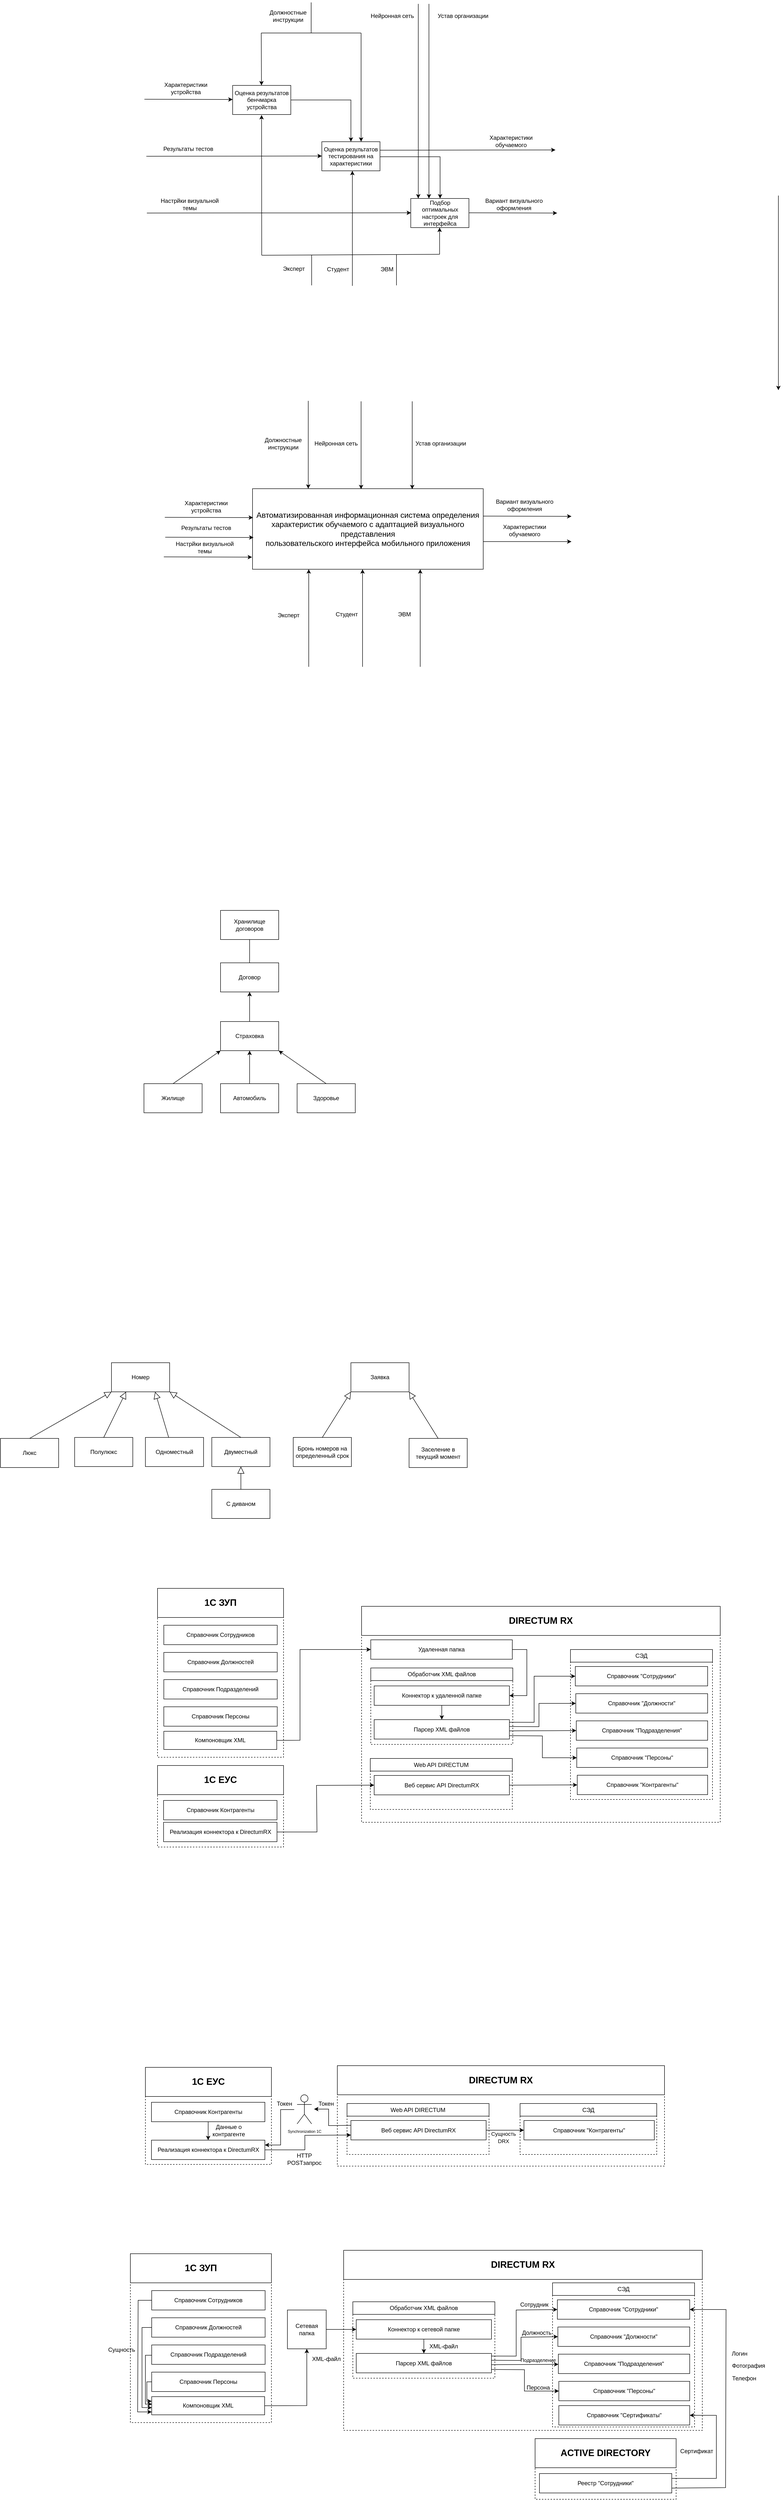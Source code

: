 <mxfile version="24.0.5" type="github">
  <diagram name="Page-1" id="gelu6Epa7kTJqXeX9UKj">
    <mxGraphModel dx="1830" dy="3981" grid="0" gridSize="10" guides="1" tooltips="1" connect="1" arrows="1" fold="1" page="0" pageScale="1" pageWidth="827" pageHeight="1169" math="0" shadow="0">
      <root>
        <mxCell id="0" />
        <mxCell id="1" parent="0" />
        <mxCell id="Q_GU_YZRETxvtpmEiv-W-10" value="" style="rounded=0;whiteSpace=wrap;html=1;dashed=1;" parent="1" vertex="1">
          <mxGeometry x="595" y="1414.5" width="675" height="207" as="geometry" />
        </mxCell>
        <mxCell id="Wg8cdeqQvcbBTD9FfNea-1" value="" style="rounded=0;whiteSpace=wrap;html=1;dashed=1;" parent="1" vertex="1">
          <mxGeometry x="224" y="796" width="260" height="168" as="geometry" />
        </mxCell>
        <mxCell id="Wg8cdeqQvcbBTD9FfNea-2" value="&lt;b&gt;&lt;font style=&quot;font-size: 19px;&quot;&gt;1С ЕУС&lt;/font&gt;&lt;/b&gt;" style="rounded=0;whiteSpace=wrap;html=1;" parent="1" vertex="1">
          <mxGeometry x="224" y="796" width="260" height="60" as="geometry" />
        </mxCell>
        <mxCell id="lsx9GKsQaSSjaxy5WQpj-1" value="Номер" style="rounded=0;whiteSpace=wrap;html=1;" parent="1" vertex="1">
          <mxGeometry x="129" y="-34" width="120" height="60" as="geometry" />
        </mxCell>
        <mxCell id="lsx9GKsQaSSjaxy5WQpj-2" value="Люкс" style="rounded=0;whiteSpace=wrap;html=1;" parent="1" vertex="1">
          <mxGeometry x="-100" y="122" width="120" height="60" as="geometry" />
        </mxCell>
        <mxCell id="lsx9GKsQaSSjaxy5WQpj-3" value="Полулюкс" style="rounded=0;whiteSpace=wrap;html=1;" parent="1" vertex="1">
          <mxGeometry x="53" y="120" width="120" height="60" as="geometry" />
        </mxCell>
        <mxCell id="lsx9GKsQaSSjaxy5WQpj-4" value="Одноместный" style="rounded=0;whiteSpace=wrap;html=1;" parent="1" vertex="1">
          <mxGeometry x="199" y="120" width="120" height="60" as="geometry" />
        </mxCell>
        <mxCell id="lsx9GKsQaSSjaxy5WQpj-5" value="Двуместный" style="rounded=0;whiteSpace=wrap;html=1;" parent="1" vertex="1">
          <mxGeometry x="336" y="120" width="120" height="60" as="geometry" />
        </mxCell>
        <mxCell id="lsx9GKsQaSSjaxy5WQpj-6" value="С диваном" style="rounded=0;whiteSpace=wrap;html=1;" parent="1" vertex="1">
          <mxGeometry x="336" y="227" width="120" height="60" as="geometry" />
        </mxCell>
        <mxCell id="lsx9GKsQaSSjaxy5WQpj-12" value="Заявка" style="rounded=0;whiteSpace=wrap;html=1;" parent="1" vertex="1">
          <mxGeometry x="623" y="-34" width="120" height="60" as="geometry" />
        </mxCell>
        <mxCell id="lsx9GKsQaSSjaxy5WQpj-14" value="Бронь номеров на определенный срок" style="rounded=0;whiteSpace=wrap;html=1;" parent="1" vertex="1">
          <mxGeometry x="504" y="120" width="120" height="60" as="geometry" />
        </mxCell>
        <mxCell id="lsx9GKsQaSSjaxy5WQpj-15" value="Заселение в текущий момент" style="rounded=0;whiteSpace=wrap;html=1;" parent="1" vertex="1">
          <mxGeometry x="743" y="122" width="120" height="60" as="geometry" />
        </mxCell>
        <mxCell id="oyQbFAzgdjEaKiGW0z0I-9" style="edgeStyle=orthogonalEdgeStyle;rounded=0;orthogonalLoop=1;jettySize=auto;html=1;exitX=0.5;exitY=0;exitDx=0;exitDy=0;entryX=0.5;entryY=1;entryDx=0;entryDy=0;" parent="1" source="oyQbFAzgdjEaKiGW0z0I-1" target="oyQbFAzgdjEaKiGW0z0I-8" edge="1">
          <mxGeometry relative="1" as="geometry" />
        </mxCell>
        <mxCell id="oyQbFAzgdjEaKiGW0z0I-1" value="Страховка" style="rounded=0;whiteSpace=wrap;html=1;" parent="1" vertex="1">
          <mxGeometry x="354" y="-737" width="120" height="60" as="geometry" />
        </mxCell>
        <mxCell id="oyQbFAzgdjEaKiGW0z0I-2" value="Жилище" style="rounded=0;whiteSpace=wrap;html=1;" parent="1" vertex="1">
          <mxGeometry x="196" y="-609" width="120" height="60" as="geometry" />
        </mxCell>
        <mxCell id="oyQbFAzgdjEaKiGW0z0I-6" style="edgeStyle=orthogonalEdgeStyle;rounded=0;orthogonalLoop=1;jettySize=auto;html=1;exitX=0.5;exitY=0;exitDx=0;exitDy=0;entryX=0.5;entryY=1;entryDx=0;entryDy=0;" parent="1" source="oyQbFAzgdjEaKiGW0z0I-3" target="oyQbFAzgdjEaKiGW0z0I-1" edge="1">
          <mxGeometry relative="1" as="geometry" />
        </mxCell>
        <mxCell id="oyQbFAzgdjEaKiGW0z0I-3" value="Автомобиль" style="rounded=0;whiteSpace=wrap;html=1;" parent="1" vertex="1">
          <mxGeometry x="354" y="-609" width="120" height="60" as="geometry" />
        </mxCell>
        <mxCell id="oyQbFAzgdjEaKiGW0z0I-4" value="Здоровье" style="rounded=0;whiteSpace=wrap;html=1;" parent="1" vertex="1">
          <mxGeometry x="512" y="-609" width="120" height="60" as="geometry" />
        </mxCell>
        <mxCell id="oyQbFAzgdjEaKiGW0z0I-5" value="" style="endArrow=classic;html=1;rounded=0;exitX=0.5;exitY=0;exitDx=0;exitDy=0;entryX=0;entryY=1;entryDx=0;entryDy=0;" parent="1" source="oyQbFAzgdjEaKiGW0z0I-2" target="oyQbFAzgdjEaKiGW0z0I-1" edge="1">
          <mxGeometry width="50" height="50" relative="1" as="geometry">
            <mxPoint x="331" y="-620" as="sourcePoint" />
            <mxPoint x="381" y="-670" as="targetPoint" />
          </mxGeometry>
        </mxCell>
        <mxCell id="oyQbFAzgdjEaKiGW0z0I-7" value="" style="endArrow=classic;html=1;rounded=0;exitX=0.5;exitY=0;exitDx=0;exitDy=0;entryX=1;entryY=1;entryDx=0;entryDy=0;" parent="1" source="oyQbFAzgdjEaKiGW0z0I-4" target="oyQbFAzgdjEaKiGW0z0I-1" edge="1">
          <mxGeometry width="50" height="50" relative="1" as="geometry">
            <mxPoint x="472" y="-628" as="sourcePoint" />
            <mxPoint x="522" y="-678" as="targetPoint" />
          </mxGeometry>
        </mxCell>
        <mxCell id="oyQbFAzgdjEaKiGW0z0I-8" value="Договор" style="rounded=0;whiteSpace=wrap;html=1;" parent="1" vertex="1">
          <mxGeometry x="354" y="-858" width="120" height="60" as="geometry" />
        </mxCell>
        <mxCell id="oyQbFAzgdjEaKiGW0z0I-10" value="Хранилище договоров" style="rounded=0;whiteSpace=wrap;html=1;" parent="1" vertex="1">
          <mxGeometry x="354" y="-966" width="120" height="60" as="geometry" />
        </mxCell>
        <mxCell id="oyQbFAzgdjEaKiGW0z0I-12" value="" style="endArrow=none;html=1;rounded=0;entryX=0.5;entryY=1;entryDx=0;entryDy=0;exitX=0.5;exitY=0;exitDx=0;exitDy=0;" parent="1" source="oyQbFAzgdjEaKiGW0z0I-8" target="oyQbFAzgdjEaKiGW0z0I-10" edge="1">
          <mxGeometry width="50" height="50" relative="1" as="geometry">
            <mxPoint x="326" y="-788" as="sourcePoint" />
            <mxPoint x="376" y="-838" as="targetPoint" />
          </mxGeometry>
        </mxCell>
        <mxCell id="6N5KSUoRtckZIOzq281k-1" value="" style="endArrow=block;endFill=0;endSize=12;html=1;rounded=0;exitX=0.5;exitY=0;exitDx=0;exitDy=0;entryX=0;entryY=1;entryDx=0;entryDy=0;" parent="1" source="lsx9GKsQaSSjaxy5WQpj-2" target="lsx9GKsQaSSjaxy5WQpj-1" edge="1">
          <mxGeometry width="160" relative="1" as="geometry">
            <mxPoint x="-73" y="245" as="sourcePoint" />
            <mxPoint x="87" y="245" as="targetPoint" />
          </mxGeometry>
        </mxCell>
        <mxCell id="6N5KSUoRtckZIOzq281k-2" value="" style="endArrow=block;endFill=0;endSize=12;html=1;rounded=0;exitX=0.5;exitY=0;exitDx=0;exitDy=0;entryX=0.25;entryY=1;entryDx=0;entryDy=0;" parent="1" source="lsx9GKsQaSSjaxy5WQpj-3" target="lsx9GKsQaSSjaxy5WQpj-1" edge="1">
          <mxGeometry width="160" relative="1" as="geometry">
            <mxPoint x="-30" y="132" as="sourcePoint" />
            <mxPoint x="139" y="36" as="targetPoint" />
          </mxGeometry>
        </mxCell>
        <mxCell id="6N5KSUoRtckZIOzq281k-3" value="" style="endArrow=block;endFill=0;endSize=12;html=1;rounded=0;exitX=0.4;exitY=0;exitDx=0;exitDy=0;entryX=0.75;entryY=1;entryDx=0;entryDy=0;exitPerimeter=0;" parent="1" source="lsx9GKsQaSSjaxy5WQpj-4" target="lsx9GKsQaSSjaxy5WQpj-1" edge="1">
          <mxGeometry width="160" relative="1" as="geometry">
            <mxPoint x="123" y="130" as="sourcePoint" />
            <mxPoint x="169" y="36" as="targetPoint" />
          </mxGeometry>
        </mxCell>
        <mxCell id="6N5KSUoRtckZIOzq281k-4" value="" style="endArrow=block;endFill=0;endSize=12;html=1;rounded=0;exitX=0.5;exitY=0;exitDx=0;exitDy=0;entryX=1;entryY=1;entryDx=0;entryDy=0;" parent="1" source="lsx9GKsQaSSjaxy5WQpj-5" target="lsx9GKsQaSSjaxy5WQpj-1" edge="1">
          <mxGeometry width="160" relative="1" as="geometry">
            <mxPoint x="257" y="130" as="sourcePoint" />
            <mxPoint x="229" y="36" as="targetPoint" />
          </mxGeometry>
        </mxCell>
        <mxCell id="6N5KSUoRtckZIOzq281k-5" value="" style="endArrow=block;endFill=0;endSize=12;html=1;rounded=0;exitX=0.5;exitY=0;exitDx=0;exitDy=0;entryX=0.5;entryY=1;entryDx=0;entryDy=0;" parent="1" source="lsx9GKsQaSSjaxy5WQpj-6" target="lsx9GKsQaSSjaxy5WQpj-5" edge="1">
          <mxGeometry width="160" relative="1" as="geometry">
            <mxPoint x="406" y="130" as="sourcePoint" />
            <mxPoint x="381" y="211" as="targetPoint" />
          </mxGeometry>
        </mxCell>
        <mxCell id="6N5KSUoRtckZIOzq281k-7" value="" style="endArrow=block;endFill=0;endSize=12;html=1;rounded=0;entryX=0;entryY=1;entryDx=0;entryDy=0;exitX=0.5;exitY=0;exitDx=0;exitDy=0;" parent="1" source="lsx9GKsQaSSjaxy5WQpj-14" target="lsx9GKsQaSSjaxy5WQpj-12" edge="1">
          <mxGeometry width="160" relative="1" as="geometry">
            <mxPoint x="332" y="122" as="sourcePoint" />
            <mxPoint x="492" y="122" as="targetPoint" />
          </mxGeometry>
        </mxCell>
        <mxCell id="6N5KSUoRtckZIOzq281k-8" value="" style="endArrow=block;endFill=0;endSize=12;html=1;rounded=0;entryX=1;entryY=1;entryDx=0;entryDy=0;exitX=0.5;exitY=0;exitDx=0;exitDy=0;" parent="1" source="lsx9GKsQaSSjaxy5WQpj-15" target="lsx9GKsQaSSjaxy5WQpj-12" edge="1">
          <mxGeometry width="160" relative="1" as="geometry">
            <mxPoint x="574" y="130" as="sourcePoint" />
            <mxPoint x="633" y="36" as="targetPoint" />
          </mxGeometry>
        </mxCell>
        <mxCell id="-ynzB96KipkDcy184xXd-1" value="" style="rounded=0;whiteSpace=wrap;html=1;dashed=1;" parent="1" vertex="1">
          <mxGeometry x="224" y="431" width="260" height="348" as="geometry" />
        </mxCell>
        <mxCell id="-ynzB96KipkDcy184xXd-2" value="&lt;b&gt;&lt;font style=&quot;font-size: 19px;&quot;&gt;1C ЗУП&lt;/font&gt;&lt;/b&gt;" style="rounded=0;whiteSpace=wrap;html=1;" parent="1" vertex="1">
          <mxGeometry x="224" y="431" width="260" height="60" as="geometry" />
        </mxCell>
        <mxCell id="-ynzB96KipkDcy184xXd-3" value="Справочник Сотрудников" style="rounded=0;whiteSpace=wrap;html=1;" parent="1" vertex="1">
          <mxGeometry x="237" y="507" width="234" height="40" as="geometry" />
        </mxCell>
        <mxCell id="-ynzB96KipkDcy184xXd-4" value="Справочник Должностей" style="rounded=0;whiteSpace=wrap;html=1;" parent="1" vertex="1">
          <mxGeometry x="237" y="563" width="234" height="40" as="geometry" />
        </mxCell>
        <mxCell id="-ynzB96KipkDcy184xXd-5" value="Справочник Подразделений" style="rounded=0;whiteSpace=wrap;html=1;" parent="1" vertex="1">
          <mxGeometry x="237" y="619" width="234" height="40" as="geometry" />
        </mxCell>
        <mxCell id="-ynzB96KipkDcy184xXd-6" value="Справочник Персоны" style="rounded=0;whiteSpace=wrap;html=1;" parent="1" vertex="1">
          <mxGeometry x="237" y="675" width="234" height="40" as="geometry" />
        </mxCell>
        <mxCell id="-ynzB96KipkDcy184xXd-7" value="Справочник Контрагенты" style="rounded=0;whiteSpace=wrap;html=1;" parent="1" vertex="1">
          <mxGeometry x="236.5" y="868" width="234" height="40" as="geometry" />
        </mxCell>
        <mxCell id="-ynzB96KipkDcy184xXd-8" value="Реализация коннектора к DirectumRX" style="rounded=0;whiteSpace=wrap;html=1;" parent="1" vertex="1">
          <mxGeometry x="236.5" y="913" width="234" height="40" as="geometry" />
        </mxCell>
        <mxCell id="-ynzB96KipkDcy184xXd-9" value="" style="rounded=0;whiteSpace=wrap;html=1;dashed=1;" parent="1" vertex="1">
          <mxGeometry x="645" y="468" width="740" height="445" as="geometry" />
        </mxCell>
        <mxCell id="-ynzB96KipkDcy184xXd-10" value="&lt;b&gt;&lt;font style=&quot;font-size: 19px;&quot;&gt;DIRECTUM RX&lt;/font&gt;&lt;/b&gt;" style="rounded=0;whiteSpace=wrap;html=1;" parent="1" vertex="1">
          <mxGeometry x="645" y="468" width="740" height="60" as="geometry" />
        </mxCell>
        <mxCell id="-ynzB96KipkDcy184xXd-11" value="" style="rounded=0;whiteSpace=wrap;html=1;dashed=1;" parent="1" vertex="1">
          <mxGeometry x="663" y="781.5" width="293" height="105" as="geometry" />
        </mxCell>
        <mxCell id="-ynzB96KipkDcy184xXd-12" value="Web API DIRECTUM" style="rounded=0;whiteSpace=wrap;html=1;" parent="1" vertex="1">
          <mxGeometry x="663" y="781.5" width="293" height="26" as="geometry" />
        </mxCell>
        <mxCell id="-ynzB96KipkDcy184xXd-13" value="Веб сервис API DirectumRX" style="rounded=0;whiteSpace=wrap;html=1;" parent="1" vertex="1">
          <mxGeometry x="671" y="816.5" width="279" height="40" as="geometry" />
        </mxCell>
        <mxCell id="-ynzB96KipkDcy184xXd-15" value="" style="rounded=0;whiteSpace=wrap;html=1;dashed=1;" parent="1" vertex="1">
          <mxGeometry x="664" y="621" width="293" height="131.5" as="geometry" />
        </mxCell>
        <mxCell id="-ynzB96KipkDcy184xXd-16" value="Обработчик XML файлов" style="rounded=0;whiteSpace=wrap;html=1;" parent="1" vertex="1">
          <mxGeometry x="664" y="595" width="293" height="26" as="geometry" />
        </mxCell>
        <mxCell id="-ynzB96KipkDcy184xXd-14" value="Коннектор к удаленной папке" style="rounded=0;whiteSpace=wrap;html=1;" parent="1" vertex="1">
          <mxGeometry x="671" y="632" width="279" height="40" as="geometry" />
        </mxCell>
        <mxCell id="-ynzB96KipkDcy184xXd-17" value="Парсер XML файлов" style="rounded=0;whiteSpace=wrap;html=1;" parent="1" vertex="1">
          <mxGeometry x="671" y="701.5" width="279" height="40" as="geometry" />
        </mxCell>
        <mxCell id="-ynzB96KipkDcy184xXd-18" value="" style="rounded=0;whiteSpace=wrap;html=1;dashed=1;" parent="1" vertex="1">
          <mxGeometry x="1076" y="557" width="293" height="309" as="geometry" />
        </mxCell>
        <mxCell id="-ynzB96KipkDcy184xXd-19" value="СЭД" style="rounded=0;whiteSpace=wrap;html=1;" parent="1" vertex="1">
          <mxGeometry x="1076" y="557" width="293" height="26" as="geometry" />
        </mxCell>
        <mxCell id="-ynzB96KipkDcy184xXd-26" value="Справочник &quot;Сотрудники&quot;" style="rounded=0;whiteSpace=wrap;html=1;" parent="1" vertex="1">
          <mxGeometry x="1086" y="592" width="273" height="40" as="geometry" />
        </mxCell>
        <mxCell id="-ynzB96KipkDcy184xXd-27" value="Справочник &quot;Должности&quot;" style="rounded=0;whiteSpace=wrap;html=1;" parent="1" vertex="1">
          <mxGeometry x="1087" y="648" width="272" height="40" as="geometry" />
        </mxCell>
        <mxCell id="-ynzB96KipkDcy184xXd-28" value="Справочник &quot;Подразделения&quot;" style="rounded=0;whiteSpace=wrap;html=1;" parent="1" vertex="1">
          <mxGeometry x="1088" y="704" width="271" height="40" as="geometry" />
        </mxCell>
        <mxCell id="-ynzB96KipkDcy184xXd-29" value="Справочник &quot;Персоны&quot;" style="rounded=0;whiteSpace=wrap;html=1;" parent="1" vertex="1">
          <mxGeometry x="1089" y="760" width="270" height="40" as="geometry" />
        </mxCell>
        <mxCell id="-ynzB96KipkDcy184xXd-30" value="Справочник &quot;Контрагенты&quot;" style="rounded=0;whiteSpace=wrap;html=1;" parent="1" vertex="1">
          <mxGeometry x="1090" y="816" width="269" height="40" as="geometry" />
        </mxCell>
        <mxCell id="-ynzB96KipkDcy184xXd-32" value="" style="endArrow=classic;html=1;rounded=0;exitX=0.5;exitY=1;exitDx=0;exitDy=0;entryX=0.5;entryY=0;entryDx=0;entryDy=0;" parent="1" source="-ynzB96KipkDcy184xXd-14" target="-ynzB96KipkDcy184xXd-17" edge="1">
          <mxGeometry width="50" height="50" relative="1" as="geometry">
            <mxPoint x="807" y="723.5" as="sourcePoint" />
            <mxPoint x="857" y="673.5" as="targetPoint" />
          </mxGeometry>
        </mxCell>
        <mxCell id="-ynzB96KipkDcy184xXd-33" value="" style="endArrow=classic;html=1;rounded=0;exitX=1;exitY=0.5;exitDx=0;exitDy=0;entryX=0;entryY=0.5;entryDx=0;entryDy=0;" parent="1" source="-ynzB96KipkDcy184xXd-8" target="-ynzB96KipkDcy184xXd-13" edge="1">
          <mxGeometry width="50" height="50" relative="1" as="geometry">
            <mxPoint x="781" y="758" as="sourcePoint" />
            <mxPoint x="831" y="708" as="targetPoint" />
            <Array as="points">
              <mxPoint x="553" y="933" />
              <mxPoint x="552" y="837" />
            </Array>
          </mxGeometry>
        </mxCell>
        <mxCell id="-ynzB96KipkDcy184xXd-34" value="" style="endArrow=classic;html=1;rounded=0;exitX=1;exitY=0.5;exitDx=0;exitDy=0;entryX=0;entryY=0.5;entryDx=0;entryDy=0;" parent="1" source="-ynzB96KipkDcy184xXd-13" target="-ynzB96KipkDcy184xXd-30" edge="1">
          <mxGeometry width="50" height="50" relative="1" as="geometry">
            <mxPoint x="781" y="657" as="sourcePoint" />
            <mxPoint x="831" y="607" as="targetPoint" />
          </mxGeometry>
        </mxCell>
        <mxCell id="-ynzB96KipkDcy184xXd-35" value="" style="endArrow=classic;html=1;rounded=0;exitX=1.002;exitY=0.354;exitDx=0;exitDy=0;entryX=0;entryY=0.5;entryDx=0;entryDy=0;exitPerimeter=0;" parent="1" source="-ynzB96KipkDcy184xXd-17" target="-ynzB96KipkDcy184xXd-27" edge="1">
          <mxGeometry width="50" height="50" relative="1" as="geometry">
            <mxPoint x="781" y="771" as="sourcePoint" />
            <mxPoint x="831" y="721" as="targetPoint" />
            <Array as="points">
              <mxPoint x="1011" y="716" />
              <mxPoint x="1011" y="668" />
            </Array>
          </mxGeometry>
        </mxCell>
        <mxCell id="-ynzB96KipkDcy184xXd-36" value="" style="endArrow=classic;html=1;rounded=0;exitX=1;exitY=0.134;exitDx=0;exitDy=0;entryX=0;entryY=0.5;entryDx=0;entryDy=0;exitPerimeter=0;" parent="1" source="-ynzB96KipkDcy184xXd-17" target="-ynzB96KipkDcy184xXd-26" edge="1">
          <mxGeometry width="50" height="50" relative="1" as="geometry">
            <mxPoint x="954" y="642" as="sourcePoint" />
            <mxPoint x="1004" y="592" as="targetPoint" />
            <Array as="points">
              <mxPoint x="1001" y="707" />
              <mxPoint x="1001" y="612" />
            </Array>
          </mxGeometry>
        </mxCell>
        <mxCell id="-ynzB96KipkDcy184xXd-38" value="" style="endArrow=classic;html=1;rounded=0;exitX=1.002;exitY=0.578;exitDx=0;exitDy=0;entryX=0;entryY=0.5;entryDx=0;entryDy=0;exitPerimeter=0;" parent="1" source="-ynzB96KipkDcy184xXd-17" target="-ynzB96KipkDcy184xXd-28" edge="1">
          <mxGeometry width="50" height="50" relative="1" as="geometry">
            <mxPoint x="971" y="794" as="sourcePoint" />
            <mxPoint x="1021" y="744" as="targetPoint" />
          </mxGeometry>
        </mxCell>
        <mxCell id="-ynzB96KipkDcy184xXd-39" value="" style="endArrow=classic;html=1;rounded=0;exitX=0.999;exitY=0.826;exitDx=0;exitDy=0;exitPerimeter=0;entryX=0;entryY=0.5;entryDx=0;entryDy=0;" parent="1" source="-ynzB96KipkDcy184xXd-17" target="-ynzB96KipkDcy184xXd-29" edge="1">
          <mxGeometry width="50" height="50" relative="1" as="geometry">
            <mxPoint x="994" y="799" as="sourcePoint" />
            <mxPoint x="1044" y="749" as="targetPoint" />
            <Array as="points">
              <mxPoint x="1018" y="735" />
              <mxPoint x="1018" y="780" />
            </Array>
          </mxGeometry>
        </mxCell>
        <mxCell id="-ynzB96KipkDcy184xXd-40" value="Удаленная папка" style="rounded=0;whiteSpace=wrap;html=1;" parent="1" vertex="1">
          <mxGeometry x="664" y="537" width="292" height="40" as="geometry" />
        </mxCell>
        <mxCell id="-ynzB96KipkDcy184xXd-41" value="" style="endArrow=classic;html=1;rounded=0;exitX=1;exitY=0.5;exitDx=0;exitDy=0;entryX=1;entryY=0.5;entryDx=0;entryDy=0;" parent="1" source="-ynzB96KipkDcy184xXd-40" target="-ynzB96KipkDcy184xXd-14" edge="1">
          <mxGeometry width="50" height="50" relative="1" as="geometry">
            <mxPoint x="972" y="599" as="sourcePoint" />
            <mxPoint x="1022" y="549" as="targetPoint" />
            <Array as="points">
              <mxPoint x="986" y="557" />
              <mxPoint x="986" y="652" />
            </Array>
          </mxGeometry>
        </mxCell>
        <mxCell id="-ynzB96KipkDcy184xXd-43" value="Компоновщик XML" style="rounded=0;whiteSpace=wrap;html=1;" parent="1" vertex="1">
          <mxGeometry x="237" y="725.5" width="233" height="37.5" as="geometry" />
        </mxCell>
        <mxCell id="-ynzB96KipkDcy184xXd-44" value="" style="endArrow=classic;html=1;rounded=0;exitX=1;exitY=0.5;exitDx=0;exitDy=0;entryX=0;entryY=0.5;entryDx=0;entryDy=0;" parent="1" source="-ynzB96KipkDcy184xXd-43" target="-ynzB96KipkDcy184xXd-40" edge="1">
          <mxGeometry width="50" height="50" relative="1" as="geometry">
            <mxPoint x="524" y="795" as="sourcePoint" />
            <mxPoint x="574" y="745" as="targetPoint" />
            <Array as="points">
              <mxPoint x="518" y="744" />
              <mxPoint x="518" y="557" />
            </Array>
          </mxGeometry>
        </mxCell>
        <mxCell id="WsaXtoAqv793g3OVzuPL-1" value="&lt;font style=&quot;font-size: 16px;&quot;&gt;Автоматизированная информационная система определения&lt;br&gt;характеристик обучаемого с адаптацией визуального представления&lt;br&gt;пользовательского интерфейса мобильного приложения&lt;/font&gt;" style="rounded=0;whiteSpace=wrap;html=1;" parent="1" vertex="1">
          <mxGeometry x="420" y="-1835" width="476" height="166" as="geometry" />
        </mxCell>
        <mxCell id="WsaXtoAqv793g3OVzuPL-2" value="" style="endArrow=classic;html=1;rounded=0;exitX=1;exitY=0.25;exitDx=0;exitDy=0;" parent="1" edge="1">
          <mxGeometry width="50" height="50" relative="1" as="geometry">
            <mxPoint x="896" y="-1778.5" as="sourcePoint" />
            <mxPoint x="1078" y="-1778" as="targetPoint" />
          </mxGeometry>
        </mxCell>
        <mxCell id="WsaXtoAqv793g3OVzuPL-5" value="Вариант визуального оформления" style="text;html=1;strokeColor=none;fillColor=none;align=center;verticalAlign=middle;whiteSpace=wrap;rounded=0;" parent="1" vertex="1">
          <mxGeometry x="918" y="-1816" width="127" height="30" as="geometry" />
        </mxCell>
        <mxCell id="WsaXtoAqv793g3OVzuPL-6" value="" style="endArrow=classic;html=1;rounded=0;exitX=1;exitY=0.25;exitDx=0;exitDy=0;" parent="1" edge="1">
          <mxGeometry width="50" height="50" relative="1" as="geometry">
            <mxPoint x="896" y="-1726" as="sourcePoint" />
            <mxPoint x="1078" y="-1726" as="targetPoint" />
          </mxGeometry>
        </mxCell>
        <mxCell id="WsaXtoAqv793g3OVzuPL-7" value="Характеристики обучаемого" style="text;html=1;strokeColor=none;fillColor=none;align=center;verticalAlign=middle;whiteSpace=wrap;rounded=0;" parent="1" vertex="1">
          <mxGeometry x="918" y="-1764" width="127" height="30" as="geometry" />
        </mxCell>
        <mxCell id="WsaXtoAqv793g3OVzuPL-8" value="" style="endArrow=classic;html=1;rounded=0;exitX=1;exitY=0.25;exitDx=0;exitDy=0;" parent="1" edge="1">
          <mxGeometry width="50" height="50" relative="1" as="geometry">
            <mxPoint x="239" y="-1776" as="sourcePoint" />
            <mxPoint x="421" y="-1775.5" as="targetPoint" />
          </mxGeometry>
        </mxCell>
        <mxCell id="WsaXtoAqv793g3OVzuPL-9" value="Характеристики устройства" style="text;html=1;strokeColor=none;fillColor=none;align=center;verticalAlign=middle;whiteSpace=wrap;rounded=0;" parent="1" vertex="1">
          <mxGeometry x="261" y="-1813.5" width="127" height="30" as="geometry" />
        </mxCell>
        <mxCell id="WsaXtoAqv793g3OVzuPL-10" value="" style="endArrow=classic;html=1;rounded=0;exitX=1;exitY=0.25;exitDx=0;exitDy=0;" parent="1" edge="1">
          <mxGeometry width="50" height="50" relative="1" as="geometry">
            <mxPoint x="240" y="-1735" as="sourcePoint" />
            <mxPoint x="422" y="-1734.5" as="targetPoint" />
          </mxGeometry>
        </mxCell>
        <mxCell id="WsaXtoAqv793g3OVzuPL-11" value="Результаты тестов" style="text;html=1;strokeColor=none;fillColor=none;align=center;verticalAlign=middle;whiteSpace=wrap;rounded=0;" parent="1" vertex="1">
          <mxGeometry x="261" y="-1769.5" width="127" height="30" as="geometry" />
        </mxCell>
        <mxCell id="WsaXtoAqv793g3OVzuPL-13" value="" style="endArrow=classic;html=1;rounded=0;entryX=0.25;entryY=1;entryDx=0;entryDy=0;" parent="1" edge="1">
          <mxGeometry width="50" height="50" relative="1" as="geometry">
            <mxPoint x="647" y="-1468" as="sourcePoint" />
            <mxPoint x="647" y="-1669" as="targetPoint" />
          </mxGeometry>
        </mxCell>
        <mxCell id="WsaXtoAqv793g3OVzuPL-14" value="Студент" style="text;html=1;strokeColor=none;fillColor=none;align=center;verticalAlign=middle;whiteSpace=wrap;rounded=0;" parent="1" vertex="1">
          <mxGeometry x="551" y="-1591" width="127" height="30" as="geometry" />
        </mxCell>
        <mxCell id="WsaXtoAqv793g3OVzuPL-15" value="" style="endArrow=classic;html=1;rounded=0;entryX=0.25;entryY=1;entryDx=0;entryDy=0;" parent="1" edge="1">
          <mxGeometry width="50" height="50" relative="1" as="geometry">
            <mxPoint x="766" y="-1468" as="sourcePoint" />
            <mxPoint x="766" y="-1669" as="targetPoint" />
          </mxGeometry>
        </mxCell>
        <mxCell id="WsaXtoAqv793g3OVzuPL-16" value="ЭВМ" style="text;html=1;strokeColor=none;fillColor=none;align=center;verticalAlign=middle;whiteSpace=wrap;rounded=0;" parent="1" vertex="1">
          <mxGeometry x="670" y="-1591" width="127" height="30" as="geometry" />
        </mxCell>
        <mxCell id="WsaXtoAqv793g3OVzuPL-17" value="" style="endArrow=classic;html=1;rounded=0;entryX=0.25;entryY=0;entryDx=0;entryDy=0;" parent="1" edge="1">
          <mxGeometry width="50" height="50" relative="1" as="geometry">
            <mxPoint x="644" y="-2015" as="sourcePoint" />
            <mxPoint x="644" y="-1834" as="targetPoint" />
          </mxGeometry>
        </mxCell>
        <mxCell id="WsaXtoAqv793g3OVzuPL-18" value="Нейронная сеть" style="text;html=1;strokeColor=none;fillColor=none;align=center;verticalAlign=middle;whiteSpace=wrap;rounded=0;" parent="1" vertex="1">
          <mxGeometry x="529" y="-1943" width="127" height="30" as="geometry" />
        </mxCell>
        <mxCell id="WsaXtoAqv793g3OVzuPL-19" value="" style="endArrow=classic;html=1;rounded=0;entryX=0.25;entryY=0;entryDx=0;entryDy=0;" parent="1" edge="1">
          <mxGeometry width="50" height="50" relative="1" as="geometry">
            <mxPoint x="749.5" y="-2015" as="sourcePoint" />
            <mxPoint x="749.5" y="-1834" as="targetPoint" />
          </mxGeometry>
        </mxCell>
        <mxCell id="WsaXtoAqv793g3OVzuPL-20" value="Устав организации" style="text;html=1;strokeColor=none;fillColor=none;align=center;verticalAlign=middle;whiteSpace=wrap;rounded=0;" parent="1" vertex="1">
          <mxGeometry x="745" y="-1943" width="127" height="30" as="geometry" />
        </mxCell>
        <mxCell id="WsaXtoAqv793g3OVzuPL-21" value="Оценка результатов бенчмарка устройства" style="rounded=0;whiteSpace=wrap;html=1;" parent="1" vertex="1">
          <mxGeometry x="379" y="-2666" width="120" height="60" as="geometry" />
        </mxCell>
        <mxCell id="WsaXtoAqv793g3OVzuPL-22" value="Оценка результатов тестирования на характеристики" style="rounded=0;whiteSpace=wrap;html=1;" parent="1" vertex="1">
          <mxGeometry x="563" y="-2550" width="120" height="60" as="geometry" />
        </mxCell>
        <mxCell id="WsaXtoAqv793g3OVzuPL-23" value="" style="endArrow=classic;html=1;rounded=0;exitX=1;exitY=0.5;exitDx=0;exitDy=0;entryX=0.5;entryY=0;entryDx=0;entryDy=0;" parent="1" source="WsaXtoAqv793g3OVzuPL-21" target="WsaXtoAqv793g3OVzuPL-22" edge="1">
          <mxGeometry width="50" height="50" relative="1" as="geometry">
            <mxPoint x="519" y="-2609" as="sourcePoint" />
            <mxPoint x="569" y="-2659" as="targetPoint" />
            <Array as="points">
              <mxPoint x="623" y="-2636" />
            </Array>
          </mxGeometry>
        </mxCell>
        <mxCell id="WsaXtoAqv793g3OVzuPL-24" value="" style="endArrow=classic;html=1;rounded=0;exitX=1;exitY=0.25;exitDx=0;exitDy=0;" parent="1" edge="1">
          <mxGeometry width="50" height="50" relative="1" as="geometry">
            <mxPoint x="237" y="-1694.5" as="sourcePoint" />
            <mxPoint x="419" y="-1694" as="targetPoint" />
          </mxGeometry>
        </mxCell>
        <mxCell id="WsaXtoAqv793g3OVzuPL-25" value="Настрйки визуальной темы" style="text;html=1;strokeColor=none;fillColor=none;align=center;verticalAlign=middle;whiteSpace=wrap;rounded=0;" parent="1" vertex="1">
          <mxGeometry x="258" y="-1729" width="127" height="30" as="geometry" />
        </mxCell>
        <mxCell id="WsaXtoAqv793g3OVzuPL-26" value="Подбор оптимальных настроек для интерфейса" style="rounded=0;whiteSpace=wrap;html=1;" parent="1" vertex="1">
          <mxGeometry x="746.5" y="-2433" width="120" height="60" as="geometry" />
        </mxCell>
        <mxCell id="WsaXtoAqv793g3OVzuPL-27" value="" style="endArrow=classic;html=1;rounded=0;exitX=1;exitY=0.5;exitDx=0;exitDy=0;entryX=0.5;entryY=0;entryDx=0;entryDy=0;" parent="1" edge="1">
          <mxGeometry width="50" height="50" relative="1" as="geometry">
            <mxPoint x="683" y="-2519" as="sourcePoint" />
            <mxPoint x="807" y="-2433" as="targetPoint" />
            <Array as="points">
              <mxPoint x="807" y="-2519" />
            </Array>
          </mxGeometry>
        </mxCell>
        <mxCell id="WsaXtoAqv793g3OVzuPL-28" value="" style="endArrow=classic;html=1;rounded=0;exitX=1;exitY=0.25;exitDx=0;exitDy=0;" parent="1" edge="1">
          <mxGeometry width="50" height="50" relative="1" as="geometry">
            <mxPoint x="197" y="-2637.5" as="sourcePoint" />
            <mxPoint x="379" y="-2637" as="targetPoint" />
          </mxGeometry>
        </mxCell>
        <mxCell id="WsaXtoAqv793g3OVzuPL-29" value="Характеристики устройства" style="text;html=1;strokeColor=none;fillColor=none;align=center;verticalAlign=middle;whiteSpace=wrap;rounded=0;" parent="1" vertex="1">
          <mxGeometry x="219" y="-2675" width="127" height="30" as="geometry" />
        </mxCell>
        <mxCell id="WsaXtoAqv793g3OVzuPL-30" value="" style="endArrow=classic;html=1;rounded=0;" parent="1" edge="1">
          <mxGeometry width="50" height="50" relative="1" as="geometry">
            <mxPoint x="201" y="-2520" as="sourcePoint" />
            <mxPoint x="563" y="-2520.5" as="targetPoint" />
          </mxGeometry>
        </mxCell>
        <mxCell id="WsaXtoAqv793g3OVzuPL-31" value="Результаты тестов" style="text;html=1;strokeColor=none;fillColor=none;align=center;verticalAlign=middle;whiteSpace=wrap;rounded=0;" parent="1" vertex="1">
          <mxGeometry x="224" y="-2550" width="127" height="30" as="geometry" />
        </mxCell>
        <mxCell id="WsaXtoAqv793g3OVzuPL-32" value="" style="endArrow=classic;html=1;rounded=0;" parent="1" edge="1">
          <mxGeometry width="50" height="50" relative="1" as="geometry">
            <mxPoint x="202" y="-2403" as="sourcePoint" />
            <mxPoint x="747" y="-2403.5" as="targetPoint" />
          </mxGeometry>
        </mxCell>
        <mxCell id="WsaXtoAqv793g3OVzuPL-33" value="Настрйки визуальной темы" style="text;html=1;strokeColor=none;fillColor=none;align=center;verticalAlign=middle;whiteSpace=wrap;rounded=0;" parent="1" vertex="1">
          <mxGeometry x="227" y="-2436" width="127" height="30" as="geometry" />
        </mxCell>
        <mxCell id="WsaXtoAqv793g3OVzuPL-34" value="" style="endArrow=classic;html=1;rounded=0;" parent="1" edge="1">
          <mxGeometry width="50" height="50" relative="1" as="geometry">
            <mxPoint x="683" y="-2532.5" as="sourcePoint" />
            <mxPoint x="1045" y="-2533" as="targetPoint" />
          </mxGeometry>
        </mxCell>
        <mxCell id="WsaXtoAqv793g3OVzuPL-35" value="" style="endArrow=classic;html=1;rounded=0;exitX=1;exitY=0.25;exitDx=0;exitDy=0;" parent="1" edge="1">
          <mxGeometry width="50" height="50" relative="1" as="geometry">
            <mxPoint x="866.5" y="-2403.5" as="sourcePoint" />
            <mxPoint x="1048.5" y="-2403" as="targetPoint" />
          </mxGeometry>
        </mxCell>
        <mxCell id="WsaXtoAqv793g3OVzuPL-36" value="Вариант визуального оформления" style="text;html=1;strokeColor=none;fillColor=none;align=center;verticalAlign=middle;whiteSpace=wrap;rounded=0;" parent="1" vertex="1">
          <mxGeometry x="896" y="-2436" width="127" height="30" as="geometry" />
        </mxCell>
        <mxCell id="WsaXtoAqv793g3OVzuPL-37" value="Характеристики обучаемого" style="text;html=1;strokeColor=none;fillColor=none;align=center;verticalAlign=middle;whiteSpace=wrap;rounded=0;" parent="1" vertex="1">
          <mxGeometry x="890" y="-2566" width="127" height="30" as="geometry" />
        </mxCell>
        <mxCell id="WsaXtoAqv793g3OVzuPL-38" value="" style="endArrow=classic;html=1;rounded=0;entryX=0.25;entryY=0;entryDx=0;entryDy=0;" parent="1" edge="1">
          <mxGeometry width="50" height="50" relative="1" as="geometry">
            <mxPoint x="535" y="-2016" as="sourcePoint" />
            <mxPoint x="535" y="-1835" as="targetPoint" />
          </mxGeometry>
        </mxCell>
        <mxCell id="WsaXtoAqv793g3OVzuPL-39" value="Должностные инструкции" style="text;html=1;strokeColor=none;fillColor=none;align=center;verticalAlign=middle;whiteSpace=wrap;rounded=0;" parent="1" vertex="1">
          <mxGeometry x="420" y="-1943" width="127" height="30" as="geometry" />
        </mxCell>
        <mxCell id="WsaXtoAqv793g3OVzuPL-40" value="" style="endArrow=classic;html=1;rounded=0;entryX=0.25;entryY=0;entryDx=0;entryDy=0;" parent="1" edge="1">
          <mxGeometry width="50" height="50" relative="1" as="geometry">
            <mxPoint x="438" y="-2774" as="sourcePoint" />
            <mxPoint x="438.5" y="-2666" as="targetPoint" />
          </mxGeometry>
        </mxCell>
        <mxCell id="WsaXtoAqv793g3OVzuPL-41" value="" style="endArrow=classic;html=1;rounded=0;entryX=0.25;entryY=0;entryDx=0;entryDy=0;" parent="1" edge="1">
          <mxGeometry width="50" height="50" relative="1" as="geometry">
            <mxPoint x="644" y="-2774" as="sourcePoint" />
            <mxPoint x="644" y="-2550" as="targetPoint" />
          </mxGeometry>
        </mxCell>
        <mxCell id="WsaXtoAqv793g3OVzuPL-42" value="" style="endArrow=none;html=1;rounded=0;" parent="1" edge="1">
          <mxGeometry width="50" height="50" relative="1" as="geometry">
            <mxPoint x="438" y="-2774" as="sourcePoint" />
            <mxPoint x="644" y="-2774" as="targetPoint" />
          </mxGeometry>
        </mxCell>
        <mxCell id="WsaXtoAqv793g3OVzuPL-43" value="" style="endArrow=none;html=1;rounded=0;" parent="1" edge="1">
          <mxGeometry width="50" height="50" relative="1" as="geometry">
            <mxPoint x="541" y="-2774" as="sourcePoint" />
            <mxPoint x="541" y="-2837" as="targetPoint" />
          </mxGeometry>
        </mxCell>
        <mxCell id="WsaXtoAqv793g3OVzuPL-44" value="Должностные инструкции" style="text;html=1;strokeColor=none;fillColor=none;align=center;verticalAlign=middle;whiteSpace=wrap;rounded=0;" parent="1" vertex="1">
          <mxGeometry x="430" y="-2824" width="127" height="30" as="geometry" />
        </mxCell>
        <mxCell id="WsaXtoAqv793g3OVzuPL-46" value="" style="endArrow=classic;html=1;rounded=0;entryX=0.25;entryY=0;entryDx=0;entryDy=0;" parent="1" edge="1">
          <mxGeometry width="50" height="50" relative="1" as="geometry">
            <mxPoint x="762" y="-2834" as="sourcePoint" />
            <mxPoint x="762" y="-2433" as="targetPoint" />
          </mxGeometry>
        </mxCell>
        <mxCell id="WsaXtoAqv793g3OVzuPL-47" value="" style="endArrow=classic;html=1;rounded=0;entryX=0.25;entryY=0;entryDx=0;entryDy=0;" parent="1" edge="1">
          <mxGeometry width="50" height="50" relative="1" as="geometry">
            <mxPoint x="1505" y="-2439" as="sourcePoint" />
            <mxPoint x="1505" y="-2038" as="targetPoint" />
          </mxGeometry>
        </mxCell>
        <mxCell id="WsaXtoAqv793g3OVzuPL-48" value="" style="endArrow=classic;html=1;rounded=0;entryX=0.25;entryY=0;entryDx=0;entryDy=0;" parent="1" edge="1">
          <mxGeometry width="50" height="50" relative="1" as="geometry">
            <mxPoint x="784" y="-2834" as="sourcePoint" />
            <mxPoint x="784" y="-2433" as="targetPoint" />
          </mxGeometry>
        </mxCell>
        <mxCell id="WsaXtoAqv793g3OVzuPL-49" value="Устав организации" style="text;html=1;strokeColor=none;fillColor=none;align=center;verticalAlign=middle;whiteSpace=wrap;rounded=0;" parent="1" vertex="1">
          <mxGeometry x="791" y="-2824" width="127" height="30" as="geometry" />
        </mxCell>
        <mxCell id="WsaXtoAqv793g3OVzuPL-50" value="Нейронная сеть" style="text;html=1;strokeColor=none;fillColor=none;align=center;verticalAlign=middle;whiteSpace=wrap;rounded=0;" parent="1" vertex="1">
          <mxGeometry x="645" y="-2824" width="127" height="30" as="geometry" />
        </mxCell>
        <mxCell id="WsaXtoAqv793g3OVzuPL-51" value="" style="endArrow=classic;html=1;rounded=0;entryX=0.25;entryY=1;entryDx=0;entryDy=0;" parent="1" edge="1">
          <mxGeometry width="50" height="50" relative="1" as="geometry">
            <mxPoint x="806" y="-2318" as="sourcePoint" />
            <mxPoint x="806" y="-2373" as="targetPoint" />
          </mxGeometry>
        </mxCell>
        <mxCell id="WsaXtoAqv793g3OVzuPL-53" value="" style="endArrow=none;html=1;rounded=0;" parent="1" edge="1">
          <mxGeometry width="50" height="50" relative="1" as="geometry">
            <mxPoint x="439" y="-2316" as="sourcePoint" />
            <mxPoint x="806" y="-2318" as="targetPoint" />
          </mxGeometry>
        </mxCell>
        <mxCell id="WsaXtoAqv793g3OVzuPL-54" value="" style="endArrow=classic;html=1;rounded=0;entryX=0.25;entryY=1;entryDx=0;entryDy=0;" parent="1" edge="1">
          <mxGeometry width="50" height="50" relative="1" as="geometry">
            <mxPoint x="626" y="-2316" as="sourcePoint" />
            <mxPoint x="626" y="-2490" as="targetPoint" />
          </mxGeometry>
        </mxCell>
        <mxCell id="WsaXtoAqv793g3OVzuPL-55" value="" style="endArrow=classic;html=1;rounded=0;entryX=0.25;entryY=1;entryDx=0;entryDy=0;" parent="1" edge="1">
          <mxGeometry width="50" height="50" relative="1" as="geometry">
            <mxPoint x="439" y="-2316" as="sourcePoint" />
            <mxPoint x="438.66" y="-2605" as="targetPoint" />
          </mxGeometry>
        </mxCell>
        <mxCell id="WsaXtoAqv793g3OVzuPL-56" value="Эксперт" style="text;html=1;strokeColor=none;fillColor=none;align=center;verticalAlign=middle;whiteSpace=wrap;rounded=0;" parent="1" vertex="1">
          <mxGeometry x="442" y="-2303" width="127" height="30" as="geometry" />
        </mxCell>
        <mxCell id="WsaXtoAqv793g3OVzuPL-57" value="" style="endArrow=none;html=1;rounded=0;" parent="1" edge="1">
          <mxGeometry width="50" height="50" relative="1" as="geometry">
            <mxPoint x="542" y="-2254" as="sourcePoint" />
            <mxPoint x="542" y="-2317" as="targetPoint" />
          </mxGeometry>
        </mxCell>
        <mxCell id="WsaXtoAqv793g3OVzuPL-58" value="" style="endArrow=none;html=1;rounded=0;" parent="1" edge="1">
          <mxGeometry width="50" height="50" relative="1" as="geometry">
            <mxPoint x="717" y="-2254" as="sourcePoint" />
            <mxPoint x="717" y="-2317" as="targetPoint" />
          </mxGeometry>
        </mxCell>
        <mxCell id="WsaXtoAqv793g3OVzuPL-59" value="ЭВМ" style="text;html=1;strokeColor=none;fillColor=none;align=center;verticalAlign=middle;whiteSpace=wrap;rounded=0;" parent="1" vertex="1">
          <mxGeometry x="634" y="-2302" width="127" height="30" as="geometry" />
        </mxCell>
        <mxCell id="WsaXtoAqv793g3OVzuPL-60" value="" style="endArrow=classic;html=1;rounded=0;entryX=0.25;entryY=1;entryDx=0;entryDy=0;" parent="1" edge="1">
          <mxGeometry width="50" height="50" relative="1" as="geometry">
            <mxPoint x="536" y="-1468" as="sourcePoint" />
            <mxPoint x="536" y="-1669" as="targetPoint" />
          </mxGeometry>
        </mxCell>
        <mxCell id="WsaXtoAqv793g3OVzuPL-61" value="Эксперт" style="text;html=1;strokeColor=none;fillColor=none;align=center;verticalAlign=middle;whiteSpace=wrap;rounded=0;" parent="1" vertex="1">
          <mxGeometry x="431" y="-1587" width="127" height="26" as="geometry" />
        </mxCell>
        <mxCell id="WsaXtoAqv793g3OVzuPL-62" value="Студент" style="text;html=1;strokeColor=none;fillColor=none;align=center;verticalAlign=middle;whiteSpace=wrap;rounded=0;" parent="1" vertex="1">
          <mxGeometry x="533" y="-2302" width="127" height="30" as="geometry" />
        </mxCell>
        <mxCell id="WsaXtoAqv793g3OVzuPL-63" value="" style="endArrow=none;html=1;rounded=0;" parent="1" edge="1">
          <mxGeometry width="50" height="50" relative="1" as="geometry">
            <mxPoint x="626" y="-2253" as="sourcePoint" />
            <mxPoint x="626" y="-2316" as="targetPoint" />
          </mxGeometry>
        </mxCell>
        <mxCell id="Q_GU_YZRETxvtpmEiv-W-1" value="" style="rounded=0;whiteSpace=wrap;html=1;dashed=1;" parent="1" vertex="1">
          <mxGeometry x="199" y="1418" width="260" height="200" as="geometry" />
        </mxCell>
        <mxCell id="Q_GU_YZRETxvtpmEiv-W-2" value="&lt;b&gt;&lt;font style=&quot;font-size: 19px;&quot;&gt;1С ЕУС&lt;/font&gt;&lt;/b&gt;" style="rounded=0;whiteSpace=wrap;html=1;" parent="1" vertex="1">
          <mxGeometry x="199" y="1418" width="260" height="60" as="geometry" />
        </mxCell>
        <mxCell id="Q_GU_YZRETxvtpmEiv-W-3" value="Справочник Контрагенты" style="rounded=0;whiteSpace=wrap;html=1;" parent="1" vertex="1">
          <mxGeometry x="211.5" y="1490" width="234" height="40" as="geometry" />
        </mxCell>
        <mxCell id="Q_GU_YZRETxvtpmEiv-W-4" value="Реализация коннектора к DirectumRX" style="rounded=0;whiteSpace=wrap;html=1;" parent="1" vertex="1">
          <mxGeometry x="211.5" y="1568" width="234" height="40" as="geometry" />
        </mxCell>
        <mxCell id="Q_GU_YZRETxvtpmEiv-W-5" value="" style="endArrow=classic;html=1;rounded=0;exitX=0.5;exitY=1;exitDx=0;exitDy=0;entryX=0.5;entryY=0;entryDx=0;entryDy=0;" parent="1" source="Q_GU_YZRETxvtpmEiv-W-3" target="Q_GU_YZRETxvtpmEiv-W-4" edge="1">
          <mxGeometry width="50" height="50" relative="1" as="geometry">
            <mxPoint x="349" y="1579" as="sourcePoint" />
            <mxPoint x="399" y="1529" as="targetPoint" />
          </mxGeometry>
        </mxCell>
        <mxCell id="Q_GU_YZRETxvtpmEiv-W-6" value="" style="rounded=0;whiteSpace=wrap;html=1;dashed=1;" parent="1" vertex="1">
          <mxGeometry x="615" y="1492.5" width="293" height="105" as="geometry" />
        </mxCell>
        <mxCell id="Q_GU_YZRETxvtpmEiv-W-7" value="Web API DIRECTUM" style="rounded=0;whiteSpace=wrap;html=1;" parent="1" vertex="1">
          <mxGeometry x="615" y="1492.5" width="293" height="26" as="geometry" />
        </mxCell>
        <mxCell id="Q_GU_YZRETxvtpmEiv-W-8" value="Веб сервис API DirectumRX" style="rounded=0;whiteSpace=wrap;html=1;" parent="1" vertex="1">
          <mxGeometry x="623" y="1527.5" width="279" height="40" as="geometry" />
        </mxCell>
        <mxCell id="Q_GU_YZRETxvtpmEiv-W-9" value="&lt;b&gt;&lt;font style=&quot;font-size: 19px;&quot;&gt;DIRECTUM RX&lt;/font&gt;&lt;/b&gt;" style="rounded=0;whiteSpace=wrap;html=1;" parent="1" vertex="1">
          <mxGeometry x="595" y="1414.5" width="675" height="60" as="geometry" />
        </mxCell>
        <mxCell id="Q_GU_YZRETxvtpmEiv-W-11" value="" style="endArrow=classic;html=1;rounded=0;exitX=1;exitY=0.5;exitDx=0;exitDy=0;entryX=0;entryY=0.75;entryDx=0;entryDy=0;" parent="1" source="Q_GU_YZRETxvtpmEiv-W-4" target="Q_GU_YZRETxvtpmEiv-W-8" edge="1">
          <mxGeometry width="50" height="50" relative="1" as="geometry">
            <mxPoint x="464" y="1581" as="sourcePoint" />
            <mxPoint x="514" y="1531" as="targetPoint" />
            <Array as="points">
              <mxPoint x="528" y="1588" />
              <mxPoint x="528" y="1558" />
            </Array>
          </mxGeometry>
        </mxCell>
        <mxCell id="Q_GU_YZRETxvtpmEiv-W-12" value="" style="rounded=0;whiteSpace=wrap;html=1;dashed=1;" parent="1" vertex="1">
          <mxGeometry x="972" y="1493.5" width="282" height="104" as="geometry" />
        </mxCell>
        <mxCell id="Q_GU_YZRETxvtpmEiv-W-13" value="СЭД" style="rounded=0;whiteSpace=wrap;html=1;" parent="1" vertex="1">
          <mxGeometry x="972" y="1492.5" width="282" height="26" as="geometry" />
        </mxCell>
        <mxCell id="Q_GU_YZRETxvtpmEiv-W-14" value="Справочник &quot;Контрагенты&quot;" style="rounded=0;whiteSpace=wrap;html=1;" parent="1" vertex="1">
          <mxGeometry x="980" y="1527.5" width="269" height="40" as="geometry" />
        </mxCell>
        <mxCell id="Q_GU_YZRETxvtpmEiv-W-15" value="" style="endArrow=classic;html=1;rounded=0;exitX=1;exitY=0.5;exitDx=0;exitDy=0;entryX=0;entryY=0.5;entryDx=0;entryDy=0;" parent="1" source="Q_GU_YZRETxvtpmEiv-W-8" target="Q_GU_YZRETxvtpmEiv-W-14" edge="1">
          <mxGeometry width="50" height="50" relative="1" as="geometry">
            <mxPoint x="961" y="1739.5" as="sourcePoint" />
            <mxPoint x="1011" y="1689.5" as="targetPoint" />
          </mxGeometry>
        </mxCell>
        <mxCell id="Q_GU_YZRETxvtpmEiv-W-16" value="" style="rounded=0;whiteSpace=wrap;html=1;dashed=1;" parent="1" vertex="1">
          <mxGeometry x="168" y="1802" width="291" height="348" as="geometry" />
        </mxCell>
        <mxCell id="Q_GU_YZRETxvtpmEiv-W-17" value="&lt;b&gt;&lt;font style=&quot;font-size: 19px;&quot;&gt;1C ЗУП&lt;/font&gt;&lt;/b&gt;" style="rounded=0;whiteSpace=wrap;html=1;" parent="1" vertex="1">
          <mxGeometry x="168" y="1802" width="291" height="60" as="geometry" />
        </mxCell>
        <mxCell id="Q_GU_YZRETxvtpmEiv-W-18" value="Справочник Сотрудников" style="rounded=0;whiteSpace=wrap;html=1;" parent="1" vertex="1">
          <mxGeometry x="212" y="1878" width="234" height="40" as="geometry" />
        </mxCell>
        <mxCell id="Q_GU_YZRETxvtpmEiv-W-19" value="Справочник Должностей" style="rounded=0;whiteSpace=wrap;html=1;" parent="1" vertex="1">
          <mxGeometry x="212" y="1934" width="234" height="40" as="geometry" />
        </mxCell>
        <mxCell id="Q_GU_YZRETxvtpmEiv-W-20" value="Справочник Подразделений" style="rounded=0;whiteSpace=wrap;html=1;" parent="1" vertex="1">
          <mxGeometry x="212" y="1990" width="234" height="40" as="geometry" />
        </mxCell>
        <mxCell id="Q_GU_YZRETxvtpmEiv-W-21" value="Справочник Персоны" style="rounded=0;whiteSpace=wrap;html=1;" parent="1" vertex="1">
          <mxGeometry x="212" y="2046" width="234" height="40" as="geometry" />
        </mxCell>
        <mxCell id="Q_GU_YZRETxvtpmEiv-W-22" value="Компоновщик XML" style="rounded=0;whiteSpace=wrap;html=1;" parent="1" vertex="1">
          <mxGeometry x="212" y="2096.5" width="233" height="37.5" as="geometry" />
        </mxCell>
        <mxCell id="Q_GU_YZRETxvtpmEiv-W-23" value="" style="rounded=0;whiteSpace=wrap;html=1;dashed=1;" parent="1" vertex="1">
          <mxGeometry x="608" y="1795" width="740" height="371" as="geometry" />
        </mxCell>
        <mxCell id="Q_GU_YZRETxvtpmEiv-W-24" value="&lt;b&gt;&lt;font style=&quot;font-size: 19px;&quot;&gt;DIRECTUM RX&lt;/font&gt;&lt;/b&gt;" style="rounded=0;whiteSpace=wrap;html=1;" parent="1" vertex="1">
          <mxGeometry x="608" y="1795" width="740" height="60" as="geometry" />
        </mxCell>
        <mxCell id="Q_GU_YZRETxvtpmEiv-W-28" value="" style="rounded=0;whiteSpace=wrap;html=1;dashed=1;" parent="1" vertex="1">
          <mxGeometry x="627" y="1927" width="293" height="131.5" as="geometry" />
        </mxCell>
        <mxCell id="Q_GU_YZRETxvtpmEiv-W-29" value="Обработчик XML файлов" style="rounded=0;whiteSpace=wrap;html=1;" parent="1" vertex="1">
          <mxGeometry x="627" y="1901" width="293" height="26" as="geometry" />
        </mxCell>
        <mxCell id="Q_GU_YZRETxvtpmEiv-W-30" value="Коннектор к сетевой папке" style="rounded=0;whiteSpace=wrap;html=1;" parent="1" vertex="1">
          <mxGeometry x="634" y="1938" width="279" height="40" as="geometry" />
        </mxCell>
        <mxCell id="Q_GU_YZRETxvtpmEiv-W-31" value="Парсер XML файлов" style="rounded=0;whiteSpace=wrap;html=1;" parent="1" vertex="1">
          <mxGeometry x="634" y="2007.5" width="279" height="40" as="geometry" />
        </mxCell>
        <mxCell id="Q_GU_YZRETxvtpmEiv-W-32" value="" style="rounded=0;whiteSpace=wrap;html=1;dashed=1;" parent="1" vertex="1">
          <mxGeometry x="1039" y="1862" width="293" height="297" as="geometry" />
        </mxCell>
        <mxCell id="Q_GU_YZRETxvtpmEiv-W-33" value="СЭД" style="rounded=0;whiteSpace=wrap;html=1;" parent="1" vertex="1">
          <mxGeometry x="1039" y="1862" width="293" height="26" as="geometry" />
        </mxCell>
        <mxCell id="Q_GU_YZRETxvtpmEiv-W-34" value="Справочник &quot;Сотрудники&quot;" style="rounded=0;whiteSpace=wrap;html=1;" parent="1" vertex="1">
          <mxGeometry x="1049" y="1897" width="273" height="40" as="geometry" />
        </mxCell>
        <mxCell id="Q_GU_YZRETxvtpmEiv-W-35" value="Справочник &quot;Должности&quot;" style="rounded=0;whiteSpace=wrap;html=1;" parent="1" vertex="1">
          <mxGeometry x="1050" y="1953" width="272" height="40" as="geometry" />
        </mxCell>
        <mxCell id="Q_GU_YZRETxvtpmEiv-W-36" value="Справочник &quot;Подразделения&quot;" style="rounded=0;whiteSpace=wrap;html=1;" parent="1" vertex="1">
          <mxGeometry x="1051" y="2009" width="271" height="40" as="geometry" />
        </mxCell>
        <mxCell id="Q_GU_YZRETxvtpmEiv-W-37" value="Справочник &quot;Персоны&quot;" style="rounded=0;whiteSpace=wrap;html=1;" parent="1" vertex="1">
          <mxGeometry x="1052" y="2065" width="270" height="40" as="geometry" />
        </mxCell>
        <mxCell id="Q_GU_YZRETxvtpmEiv-W-39" value="" style="endArrow=classic;html=1;rounded=0;exitX=0.5;exitY=1;exitDx=0;exitDy=0;entryX=0.5;entryY=0;entryDx=0;entryDy=0;" parent="1" source="Q_GU_YZRETxvtpmEiv-W-30" target="Q_GU_YZRETxvtpmEiv-W-31" edge="1">
          <mxGeometry width="50" height="50" relative="1" as="geometry">
            <mxPoint x="770" y="2029.5" as="sourcePoint" />
            <mxPoint x="820" y="1979.5" as="targetPoint" />
          </mxGeometry>
        </mxCell>
        <mxCell id="Q_GU_YZRETxvtpmEiv-W-41" value="" style="endArrow=classic;html=1;rounded=0;exitX=1.002;exitY=0.354;exitDx=0;exitDy=0;entryX=0;entryY=0.5;entryDx=0;entryDy=0;exitPerimeter=0;" parent="1" target="Q_GU_YZRETxvtpmEiv-W-35" edge="1">
          <mxGeometry width="50" height="50" relative="1" as="geometry">
            <mxPoint x="913.558" y="2021.66" as="sourcePoint" />
            <mxPoint x="794" y="2027" as="targetPoint" />
            <Array as="points">
              <mxPoint x="974" y="2022" />
              <mxPoint x="974" y="1974" />
            </Array>
          </mxGeometry>
        </mxCell>
        <mxCell id="Q_GU_YZRETxvtpmEiv-W-42" value="" style="endArrow=classic;html=1;rounded=0;exitX=1;exitY=0.134;exitDx=0;exitDy=0;entryX=0;entryY=0.5;entryDx=0;entryDy=0;exitPerimeter=0;" parent="1" target="Q_GU_YZRETxvtpmEiv-W-34" edge="1">
          <mxGeometry width="50" height="50" relative="1" as="geometry">
            <mxPoint x="913" y="2012.86" as="sourcePoint" />
            <mxPoint x="967" y="1898" as="targetPoint" />
            <Array as="points">
              <mxPoint x="964" y="2013" />
              <mxPoint x="964" y="1918" />
            </Array>
          </mxGeometry>
        </mxCell>
        <mxCell id="Q_GU_YZRETxvtpmEiv-W-43" value="" style="endArrow=classic;html=1;rounded=0;exitX=1.002;exitY=0.578;exitDx=0;exitDy=0;exitPerimeter=0;" parent="1" edge="1">
          <mxGeometry width="50" height="50" relative="1" as="geometry">
            <mxPoint x="913.558" y="2030.62" as="sourcePoint" />
            <mxPoint x="1051" y="2030" as="targetPoint" />
          </mxGeometry>
        </mxCell>
        <mxCell id="Q_GU_YZRETxvtpmEiv-W-44" value="" style="endArrow=classic;html=1;rounded=0;exitX=0.999;exitY=0.826;exitDx=0;exitDy=0;exitPerimeter=0;entryX=0;entryY=0.5;entryDx=0;entryDy=0;" parent="1" target="Q_GU_YZRETxvtpmEiv-W-37" edge="1">
          <mxGeometry width="50" height="50" relative="1" as="geometry">
            <mxPoint x="912.721" y="2040.54" as="sourcePoint" />
            <mxPoint x="1007" y="2055" as="targetPoint" />
            <Array as="points">
              <mxPoint x="981" y="2041" />
              <mxPoint x="981" y="2085" />
            </Array>
          </mxGeometry>
        </mxCell>
        <mxCell id="Q_GU_YZRETxvtpmEiv-W-48" value="HTTP POSTзапрос" style="text;html=1;strokeColor=none;fillColor=none;align=center;verticalAlign=middle;whiteSpace=wrap;rounded=0;" parent="1" vertex="1">
          <mxGeometry x="497" y="1591.5" width="60" height="30" as="geometry" />
        </mxCell>
        <mxCell id="Q_GU_YZRETxvtpmEiv-W-49" value="Данные о контрагенте" style="text;html=1;strokeColor=none;fillColor=none;align=center;verticalAlign=middle;whiteSpace=wrap;rounded=0;" parent="1" vertex="1">
          <mxGeometry x="341" y="1532.5" width="60" height="30" as="geometry" />
        </mxCell>
        <mxCell id="Q_GU_YZRETxvtpmEiv-W-50" value="&lt;font style=&quot;font-size: 11px;&quot;&gt;Сущность DRX&lt;/font&gt;" style="text;html=1;strokeColor=none;fillColor=none;align=center;verticalAlign=middle;whiteSpace=wrap;rounded=0;" parent="1" vertex="1">
          <mxGeometry x="908" y="1547" width="60" height="30" as="geometry" />
        </mxCell>
        <mxCell id="Q_GU_YZRETxvtpmEiv-W-51" value="&lt;font style=&quot;font-size: 8px;&quot;&gt;Synchronization 1C&lt;/font&gt;" style="shape=umlActor;verticalLabelPosition=bottom;verticalAlign=top;html=1;outlineConnect=0;" parent="1" vertex="1">
          <mxGeometry x="512" y="1474.5" width="30" height="60" as="geometry" />
        </mxCell>
        <mxCell id="Q_GU_YZRETxvtpmEiv-W-56" value="" style="endArrow=classic;html=1;rounded=0;exitX=0;exitY=0.25;exitDx=0;exitDy=0;" parent="1" source="Q_GU_YZRETxvtpmEiv-W-8" edge="1">
          <mxGeometry width="50" height="50" relative="1" as="geometry">
            <mxPoint x="535" y="1522" as="sourcePoint" />
            <mxPoint x="547" y="1504" as="targetPoint" />
            <Array as="points">
              <mxPoint x="577" y="1538" />
              <mxPoint x="577" y="1504" />
            </Array>
          </mxGeometry>
        </mxCell>
        <mxCell id="Q_GU_YZRETxvtpmEiv-W-57" value="" style="endArrow=classic;html=1;rounded=0;entryX=1;entryY=0.25;entryDx=0;entryDy=0;" parent="1" target="Q_GU_YZRETxvtpmEiv-W-4" edge="1">
          <mxGeometry width="50" height="50" relative="1" as="geometry">
            <mxPoint x="506" y="1505" as="sourcePoint" />
            <mxPoint x="523" y="1412" as="targetPoint" />
            <Array as="points">
              <mxPoint x="478" y="1505" />
              <mxPoint x="478" y="1578" />
            </Array>
          </mxGeometry>
        </mxCell>
        <mxCell id="Q_GU_YZRETxvtpmEiv-W-58" value="Токен" style="text;html=1;strokeColor=none;fillColor=none;align=center;verticalAlign=middle;whiteSpace=wrap;rounded=0;" parent="1" vertex="1">
          <mxGeometry x="542" y="1478" width="60" height="30" as="geometry" />
        </mxCell>
        <mxCell id="Q_GU_YZRETxvtpmEiv-W-59" value="Токен" style="text;html=1;strokeColor=none;fillColor=none;align=center;verticalAlign=middle;whiteSpace=wrap;rounded=0;" parent="1" vertex="1">
          <mxGeometry x="456" y="1478" width="60" height="30" as="geometry" />
        </mxCell>
        <mxCell id="Q_GU_YZRETxvtpmEiv-W-64" value="XML-файл" style="text;html=1;align=center;verticalAlign=middle;resizable=0;points=[];autosize=1;strokeColor=none;fillColor=none;" parent="1" vertex="1">
          <mxGeometry x="533.5" y="2005.75" width="77" height="26" as="geometry" />
        </mxCell>
        <mxCell id="Q_GU_YZRETxvtpmEiv-W-65" value="XML-файл" style="text;html=1;align=center;verticalAlign=middle;resizable=0;points=[];autosize=1;strokeColor=none;fillColor=none;" parent="1" vertex="1">
          <mxGeometry x="775" y="1979.75" width="77" height="26" as="geometry" />
        </mxCell>
        <mxCell id="Q_GU_YZRETxvtpmEiv-W-67" value="Сотрудник" style="text;html=1;align=center;verticalAlign=middle;resizable=0;points=[];autosize=1;strokeColor=none;fillColor=none;" parent="1" vertex="1">
          <mxGeometry x="963" y="1894" width="76" height="26" as="geometry" />
        </mxCell>
        <mxCell id="Q_GU_YZRETxvtpmEiv-W-68" value="Должность" style="text;html=1;align=center;verticalAlign=middle;resizable=0;points=[];autosize=1;strokeColor=none;fillColor=none;" parent="1" vertex="1">
          <mxGeometry x="966" y="1952" width="79" height="26" as="geometry" />
        </mxCell>
        <mxCell id="Q_GU_YZRETxvtpmEiv-W-69" value="&lt;font style=&quot;font-size: 10px;&quot;&gt;Подразделение&lt;/font&gt;" style="text;html=1;align=center;verticalAlign=middle;resizable=0;points=[];autosize=1;strokeColor=none;fillColor=none;" parent="1" vertex="1">
          <mxGeometry x="963" y="2007.5" width="91" height="26" as="geometry" />
        </mxCell>
        <mxCell id="Q_GU_YZRETxvtpmEiv-W-71" value="Персона" style="text;html=1;align=center;verticalAlign=middle;resizable=0;points=[];autosize=1;strokeColor=none;fillColor=none;" parent="1" vertex="1">
          <mxGeometry x="975.5" y="2065" width="66" height="26" as="geometry" />
        </mxCell>
        <mxCell id="qQwL8g-ZZ_yUwqEcBZZd-4" value="" style="endArrow=classic;html=1;rounded=0;" parent="1" edge="1">
          <mxGeometry width="50" height="50" relative="1" as="geometry">
            <mxPoint x="212" y="1898" as="sourcePoint" />
            <mxPoint x="212" y="2128" as="targetPoint" />
            <Array as="points">
              <mxPoint x="184" y="1898" />
              <mxPoint x="183" y="2128" />
            </Array>
          </mxGeometry>
        </mxCell>
        <mxCell id="qQwL8g-ZZ_yUwqEcBZZd-5" value="" style="endArrow=classic;html=1;rounded=0;entryX=-0.003;entryY=0.606;entryDx=0;entryDy=0;entryPerimeter=0;" parent="1" edge="1">
          <mxGeometry width="50" height="50" relative="1" as="geometry">
            <mxPoint x="212" y="1954" as="sourcePoint" />
            <mxPoint x="212.301" y="2119.225" as="targetPoint" />
            <Array as="points">
              <mxPoint x="192" y="1954" />
              <mxPoint x="192" y="2119" />
            </Array>
          </mxGeometry>
        </mxCell>
        <mxCell id="qQwL8g-ZZ_yUwqEcBZZd-6" value="" style="endArrow=classic;html=1;rounded=0;entryX=-0.002;entryY=0.38;entryDx=0;entryDy=0;entryPerimeter=0;exitX=0;exitY=0.531;exitDx=0;exitDy=0;exitPerimeter=0;" parent="1" source="Q_GU_YZRETxvtpmEiv-W-20" edge="1">
          <mxGeometry width="50" height="50" relative="1" as="geometry">
            <mxPoint x="212" y="2011" as="sourcePoint" />
            <mxPoint x="212.534" y="2112" as="targetPoint" />
            <Array as="points">
              <mxPoint x="199" y="2011.25" />
              <mxPoint x="199" y="2112" />
            </Array>
          </mxGeometry>
        </mxCell>
        <mxCell id="qQwL8g-ZZ_yUwqEcBZZd-7" value="" style="endArrow=classic;html=1;rounded=0;exitX=0;exitY=0.5;exitDx=0;exitDy=0;entryX=0;entryY=0.25;entryDx=0;entryDy=0;" parent="1" source="Q_GU_YZRETxvtpmEiv-W-21" target="Q_GU_YZRETxvtpmEiv-W-22" edge="1">
          <mxGeometry width="50" height="50" relative="1" as="geometry">
            <mxPoint x="237" y="2074" as="sourcePoint" />
            <mxPoint x="287" y="2024" as="targetPoint" />
            <Array as="points">
              <mxPoint x="202" y="2066" />
              <mxPoint x="202" y="2106" />
            </Array>
          </mxGeometry>
        </mxCell>
        <mxCell id="qQwL8g-ZZ_yUwqEcBZZd-8" value="Сущность" style="text;html=1;strokeColor=none;fillColor=none;align=center;verticalAlign=middle;whiteSpace=wrap;rounded=0;" parent="1" vertex="1">
          <mxGeometry x="120" y="1985" width="60" height="30" as="geometry" />
        </mxCell>
        <mxCell id="-Nue_SduK2X7ppCu-WG3-1" value="Сетевая папка" style="whiteSpace=wrap;html=1;aspect=fixed;" parent="1" vertex="1">
          <mxGeometry x="492" y="1918" width="80" height="80" as="geometry" />
        </mxCell>
        <mxCell id="-Nue_SduK2X7ppCu-WG3-2" value="" style="endArrow=classic;html=1;rounded=0;exitX=1;exitY=0.5;exitDx=0;exitDy=0;entryX=0.5;entryY=1;entryDx=0;entryDy=0;" parent="1" source="Q_GU_YZRETxvtpmEiv-W-22" target="-Nue_SduK2X7ppCu-WG3-1" edge="1">
          <mxGeometry width="50" height="50" relative="1" as="geometry">
            <mxPoint x="490" y="2148" as="sourcePoint" />
            <mxPoint x="540" y="2098" as="targetPoint" />
            <Array as="points">
              <mxPoint x="532" y="2115" />
            </Array>
          </mxGeometry>
        </mxCell>
        <mxCell id="-Nue_SduK2X7ppCu-WG3-3" value="" style="endArrow=classic;html=1;rounded=0;exitX=1;exitY=0.5;exitDx=0;exitDy=0;entryX=0;entryY=0.5;entryDx=0;entryDy=0;" parent="1" source="-Nue_SduK2X7ppCu-WG3-1" target="Q_GU_YZRETxvtpmEiv-W-30" edge="1">
          <mxGeometry width="50" height="50" relative="1" as="geometry">
            <mxPoint x="649" y="2043" as="sourcePoint" />
            <mxPoint x="699" y="1993" as="targetPoint" />
          </mxGeometry>
        </mxCell>
        <mxCell id="vGzXs2BSz0o-XKBtbkvi-1" value="" style="rounded=0;whiteSpace=wrap;html=1;dashed=1;" parent="1" vertex="1">
          <mxGeometry x="1003" y="2183" width="291" height="125" as="geometry" />
        </mxCell>
        <mxCell id="vGzXs2BSz0o-XKBtbkvi-2" value="&lt;span style=&quot;font-size: 19px;&quot;&gt;&lt;b&gt;ACTIVE DIRECTORY&lt;/b&gt;&lt;/span&gt;" style="rounded=0;whiteSpace=wrap;html=1;" parent="1" vertex="1">
          <mxGeometry x="1003" y="2183" width="291" height="60" as="geometry" />
        </mxCell>
        <mxCell id="vGzXs2BSz0o-XKBtbkvi-3" value="Реестр &quot;Сотрудники&quot;" style="rounded=0;whiteSpace=wrap;html=1;" parent="1" vertex="1">
          <mxGeometry x="1012" y="2255" width="273" height="40" as="geometry" />
        </mxCell>
        <mxCell id="vGzXs2BSz0o-XKBtbkvi-6" value="Логин" style="text;html=1;align=center;verticalAlign=middle;whiteSpace=wrap;rounded=0;" parent="1" vertex="1">
          <mxGeometry x="1395" y="1993" width="60" height="30" as="geometry" />
        </mxCell>
        <mxCell id="vGzXs2BSz0o-XKBtbkvi-7" value="Фотография" style="text;html=1;align=center;verticalAlign=middle;resizable=0;points=[];autosize=1;strokeColor=none;fillColor=none;" parent="1" vertex="1">
          <mxGeometry x="1400" y="2020" width="86" height="26" as="geometry" />
        </mxCell>
        <mxCell id="vGzXs2BSz0o-XKBtbkvi-8" value="Телефон" style="text;html=1;align=center;verticalAlign=middle;resizable=0;points=[];autosize=1;strokeColor=none;fillColor=none;" parent="1" vertex="1">
          <mxGeometry x="1400" y="2046" width="68" height="26" as="geometry" />
        </mxCell>
        <mxCell id="vGzXs2BSz0o-XKBtbkvi-9" value="Сертификат" style="text;html=1;align=center;verticalAlign=middle;resizable=0;points=[];autosize=1;strokeColor=none;fillColor=none;" parent="1" vertex="1">
          <mxGeometry x="1293" y="2196" width="86" height="26" as="geometry" />
        </mxCell>
        <mxCell id="vGzXs2BSz0o-XKBtbkvi-10" value="Справочник &quot;Сертификаты&quot;" style="rounded=0;whiteSpace=wrap;html=1;" parent="1" vertex="1">
          <mxGeometry x="1052" y="2115" width="270" height="40" as="geometry" />
        </mxCell>
        <mxCell id="em2WDGa4KqtazlFm6Q51-1" value="" style="endArrow=classic;html=1;rounded=0;exitX=1;exitY=0.25;exitDx=0;exitDy=0;entryX=1;entryY=0.5;entryDx=0;entryDy=0;" edge="1" parent="1" source="vGzXs2BSz0o-XKBtbkvi-3" target="vGzXs2BSz0o-XKBtbkvi-10">
          <mxGeometry width="50" height="50" relative="1" as="geometry">
            <mxPoint x="1377" y="2279" as="sourcePoint" />
            <mxPoint x="1427" y="2229" as="targetPoint" />
            <Array as="points">
              <mxPoint x="1377" y="2265" />
              <mxPoint x="1377" y="2135" />
            </Array>
          </mxGeometry>
        </mxCell>
        <mxCell id="em2WDGa4KqtazlFm6Q51-2" value="" style="endArrow=classic;html=1;rounded=0;exitX=1;exitY=0.75;exitDx=0;exitDy=0;entryX=1;entryY=0.5;entryDx=0;entryDy=0;" edge="1" parent="1" source="vGzXs2BSz0o-XKBtbkvi-3" target="Q_GU_YZRETxvtpmEiv-W-34">
          <mxGeometry width="50" height="50" relative="1" as="geometry">
            <mxPoint x="1327" y="2282" as="sourcePoint" />
            <mxPoint x="1322" y="2152" as="targetPoint" />
            <Array as="points">
              <mxPoint x="1396" y="2284" />
              <mxPoint x="1397" y="1917" />
            </Array>
          </mxGeometry>
        </mxCell>
      </root>
    </mxGraphModel>
  </diagram>
</mxfile>
